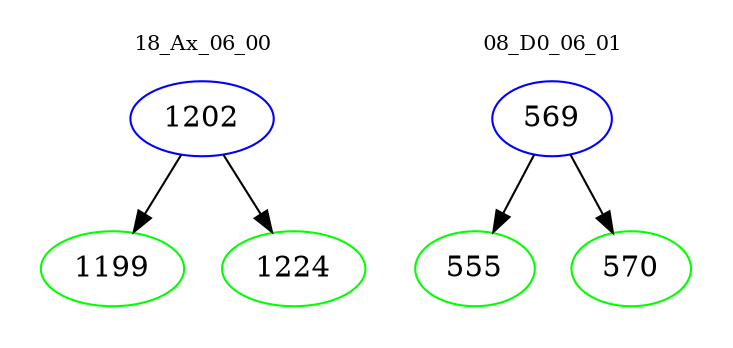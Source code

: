 digraph{
subgraph cluster_0 {
color = white
label = "18_Ax_06_00";
fontsize=10;
T0_1202 [label="1202", color="blue"]
T0_1202 -> T0_1199 [color="black"]
T0_1199 [label="1199", color="green"]
T0_1202 -> T0_1224 [color="black"]
T0_1224 [label="1224", color="green"]
}
subgraph cluster_1 {
color = white
label = "08_D0_06_01";
fontsize=10;
T1_569 [label="569", color="blue"]
T1_569 -> T1_555 [color="black"]
T1_555 [label="555", color="green"]
T1_569 -> T1_570 [color="black"]
T1_570 [label="570", color="green"]
}
}
